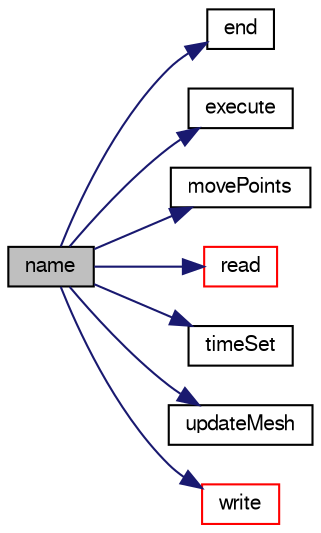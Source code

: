 digraph "name"
{
  bgcolor="transparent";
  edge [fontname="FreeSans",fontsize="10",labelfontname="FreeSans",labelfontsize="10"];
  node [fontname="FreeSans",fontsize="10",shape=record];
  rankdir="LR";
  Node8 [label="name",height=0.2,width=0.4,color="black", fillcolor="grey75", style="filled", fontcolor="black"];
  Node8 -> Node9 [color="midnightblue",fontsize="10",style="solid",fontname="FreeSans"];
  Node9 [label="end",height=0.2,width=0.4,color="black",URL="$a28770.html#aaf81d3fdaf258088d7692fa70cece087",tooltip="Execute the averaging at the final time-loop, currently does nothing. "];
  Node8 -> Node10 [color="midnightblue",fontsize="10",style="solid",fontname="FreeSans"];
  Node10 [label="execute",height=0.2,width=0.4,color="black",URL="$a28770.html#a61af3e60b94ae3e748f6fbac1e794af7",tooltip="Execute the averaging. "];
  Node8 -> Node11 [color="midnightblue",fontsize="10",style="solid",fontname="FreeSans"];
  Node11 [label="movePoints",height=0.2,width=0.4,color="black",URL="$a28770.html#aa414dddde48d2a3eb6ac5df618faea9f",tooltip="Update for mesh point-motion. "];
  Node8 -> Node12 [color="midnightblue",fontsize="10",style="solid",fontname="FreeSans"];
  Node12 [label="read",height=0.2,width=0.4,color="red",URL="$a28770.html#aa9b8764750bd9ff67ca32b6551dc7847",tooltip="Read the field average data. "];
  Node8 -> Node326 [color="midnightblue",fontsize="10",style="solid",fontname="FreeSans"];
  Node326 [label="timeSet",height=0.2,width=0.4,color="black",URL="$a28770.html#a9637c56f3ddc45f3ce62ec07dbe2228f",tooltip="Called when time was set at the end of the Time::operator++. "];
  Node8 -> Node327 [color="midnightblue",fontsize="10",style="solid",fontname="FreeSans"];
  Node327 [label="updateMesh",height=0.2,width=0.4,color="black",URL="$a28770.html#ad57565956fd4064299f4bd3c4eebb1d4",tooltip="Update for changes of mesh. "];
  Node8 -> Node328 [color="midnightblue",fontsize="10",style="solid",fontname="FreeSans"];
  Node328 [label="write",height=0.2,width=0.4,color="red",URL="$a28770.html#aac759501cf6c7895a70eecbef0226ae1",tooltip="Calculate the field average data and write. "];
}
